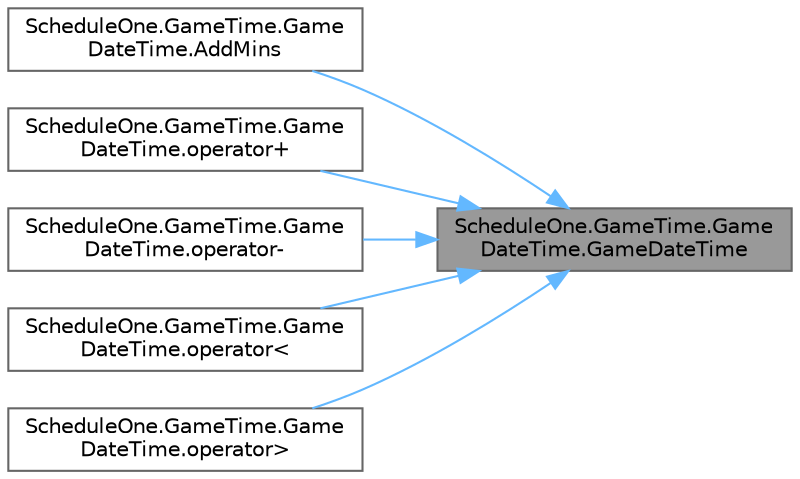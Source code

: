 digraph "ScheduleOne.GameTime.GameDateTime.GameDateTime"
{
 // LATEX_PDF_SIZE
  bgcolor="transparent";
  edge [fontname=Helvetica,fontsize=10,labelfontname=Helvetica,labelfontsize=10];
  node [fontname=Helvetica,fontsize=10,shape=box,height=0.2,width=0.4];
  rankdir="RL";
  Node1 [id="Node000001",label="ScheduleOne.GameTime.Game\lDateTime.GameDateTime",height=0.2,width=0.4,color="gray40", fillcolor="grey60", style="filled", fontcolor="black",tooltip=" "];
  Node1 -> Node2 [id="edge1_Node000001_Node000002",dir="back",color="steelblue1",style="solid",tooltip=" "];
  Node2 [id="Node000002",label="ScheduleOne.GameTime.Game\lDateTime.AddMins",height=0.2,width=0.4,color="grey40", fillcolor="white", style="filled",URL="$struct_schedule_one_1_1_game_time_1_1_game_date_time.html#aed169a4f6cbb8f6cf6fca516f7197ea1",tooltip=" "];
  Node1 -> Node3 [id="edge2_Node000001_Node000003",dir="back",color="steelblue1",style="solid",tooltip=" "];
  Node3 [id="Node000003",label="ScheduleOne.GameTime.Game\lDateTime.operator+",height=0.2,width=0.4,color="grey40", fillcolor="white", style="filled",URL="$struct_schedule_one_1_1_game_time_1_1_game_date_time.html#a5af6517209ad9c92081c51f37e868d23",tooltip=" "];
  Node1 -> Node4 [id="edge3_Node000001_Node000004",dir="back",color="steelblue1",style="solid",tooltip=" "];
  Node4 [id="Node000004",label="ScheduleOne.GameTime.Game\lDateTime.operator-",height=0.2,width=0.4,color="grey40", fillcolor="white", style="filled",URL="$struct_schedule_one_1_1_game_time_1_1_game_date_time.html#a6f9ef20a5e43d108527a32ae74c7366b",tooltip=" "];
  Node1 -> Node5 [id="edge4_Node000001_Node000005",dir="back",color="steelblue1",style="solid",tooltip=" "];
  Node5 [id="Node000005",label="ScheduleOne.GameTime.Game\lDateTime.operator\<",height=0.2,width=0.4,color="grey40", fillcolor="white", style="filled",URL="$struct_schedule_one_1_1_game_time_1_1_game_date_time.html#af41fbb4d5aa04fae5ca84835d1a93edf",tooltip=" "];
  Node1 -> Node6 [id="edge5_Node000001_Node000006",dir="back",color="steelblue1",style="solid",tooltip=" "];
  Node6 [id="Node000006",label="ScheduleOne.GameTime.Game\lDateTime.operator\>",height=0.2,width=0.4,color="grey40", fillcolor="white", style="filled",URL="$struct_schedule_one_1_1_game_time_1_1_game_date_time.html#af33506162cac33f10bf60352f64048da",tooltip=" "];
}

